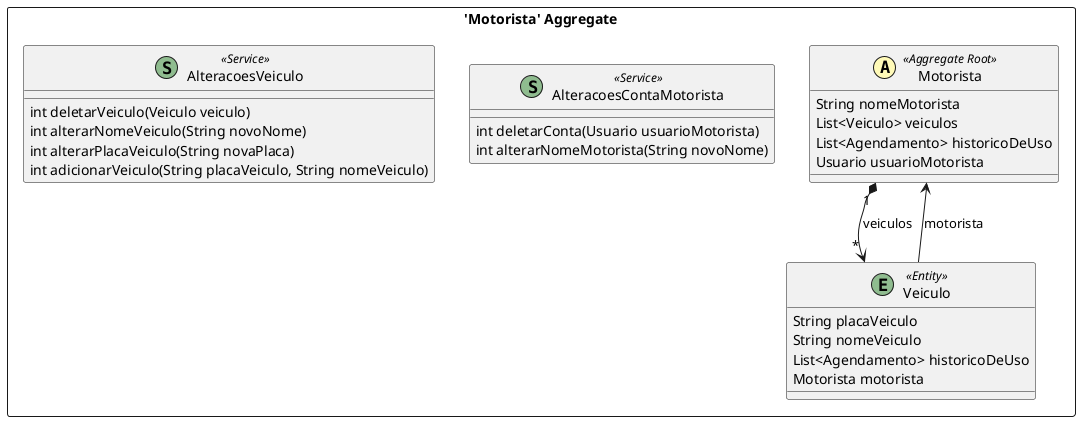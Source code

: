 @startuml

skinparam componentStyle uml2

package "'Motorista' Aggregate" <<Rectangle>> {
	class Motorista <<(A,#fffab8) Aggregate Root>> {
		String nomeMotorista
		List<Veiculo> veiculos
		List<Agendamento> historicoDeUso
		Usuario usuarioMotorista
	}
	class Veiculo <<(E,DarkSeaGreen) Entity>> {
		String placaVeiculo
		String nomeVeiculo
		List<Agendamento> historicoDeUso
		Motorista motorista
	}
	class AlteracoesContaMotorista <<(S,DarkSeaGreen) Service>> {
		int deletarConta(Usuario usuarioMotorista)
		int alterarNomeMotorista(String novoNome)
	}
	class AlteracoesVeiculo <<(S,DarkSeaGreen) Service>> {
		int deletarVeiculo(Veiculo veiculo)
		int alterarNomeVeiculo(String novoNome)
		int alterarPlacaVeiculo(String novaPlaca)
		int adicionarVeiculo(String placaVeiculo, String nomeVeiculo)
	}
}
Veiculo --> Motorista : motorista
Motorista "1" *--> "*" Veiculo : veiculos


@enduml
